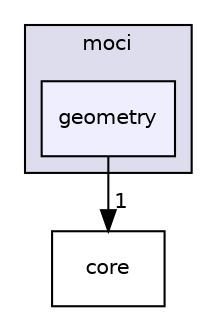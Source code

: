 digraph "/home/travis/build/tobanteAudio/moci/moci/moci/geometry" {
  compound=true
  node [ fontsize="10", fontname="Helvetica"];
  edge [ labelfontsize="10", labelfontname="Helvetica"];
  subgraph clusterdir_333a267e1f4f4a8648b19d505e67864a {
    graph [ bgcolor="#ddddee", pencolor="black", label="moci" fontname="Helvetica", fontsize="10", URL="dir_333a267e1f4f4a8648b19d505e67864a.html"]
  dir_15dcee423ef121424dc044f8de3e0294 [shape=box, label="geometry", style="filled", fillcolor="#eeeeff", pencolor="black", URL="dir_15dcee423ef121424dc044f8de3e0294.html"];
  }
  dir_a5d68fd60807d249c924c5f8088b8941 [shape=box label="core" URL="dir_a5d68fd60807d249c924c5f8088b8941.html"];
  dir_15dcee423ef121424dc044f8de3e0294->dir_a5d68fd60807d249c924c5f8088b8941 [headlabel="1", labeldistance=1.5 headhref="dir_000007_000005.html"];
}
